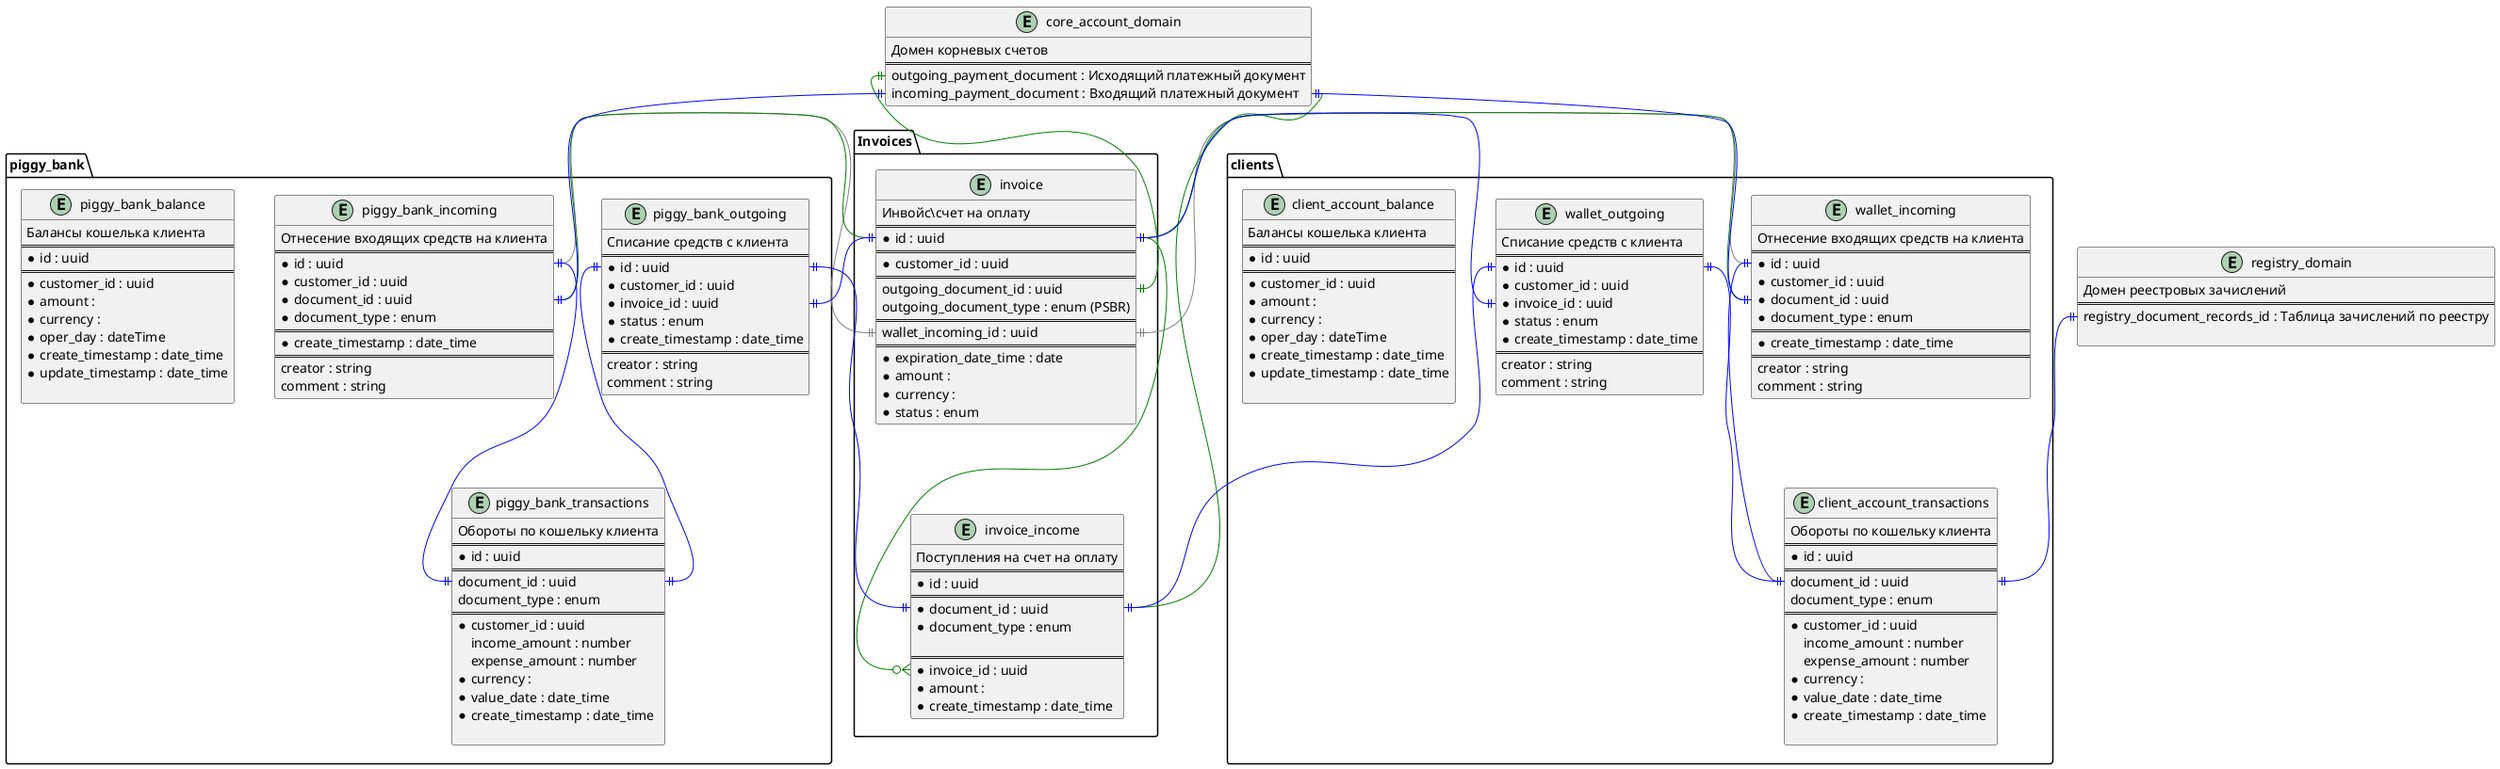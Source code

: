 @startuml
namespace clients {

entity wallet_incoming {
Отнесение входящих средств на клиента
==
* id : uuid
* customer_id : uuid
* document_id : uuid
* document_type : enum
==
* create_timestamp : date_time
==
  creator : string
  comment : string
}

entity wallet_outgoing {
Списание средств с клиента
==
* id : uuid
* customer_id : uuid
* invoice_id : uuid
* status : enum
* create_timestamp : date_time
==
  creator : string
  comment : string
}

entity client_account_transactions {
Обороты по кошельку клиента
==
* id : uuid
==
  document_id : uuid
  document_type : enum
==
* customer_id : uuid
  income_amount : number
  expense_amount : number
* currency :
* value_date : date_time
* create_timestamp : date_time

}

entity client_account_balance {
Балансы кошелька клиента
==
* id : uuid
==
* customer_id : uuid
* amount :
* currency :
* oper_day : dateTime
* create_timestamp : date_time
* update_timestamp : date_time

}

}

namespace piggy_bank {

entity piggy_bank_incoming {
Отнесение входящих средств на клиента
==
* id : uuid
* customer_id : uuid
* document_id : uuid
* document_type : enum
==
* create_timestamp : date_time
==
  creator : string
  comment : string
}

entity piggy_bank_outgoing {
Списание средств с клиента
==
* id : uuid
* customer_id : uuid
* invoice_id : uuid
* status : enum
* create_timestamp : date_time
==
  creator : string
  comment : string
}

entity piggy_bank_transactions {
Обороты по кошельку клиента
==
* id : uuid
==
  document_id : uuid
  document_type : enum
==
* customer_id : uuid
  income_amount : number
  expense_amount : number
* currency :
* value_date : date_time
* create_timestamp : date_time

}

entity piggy_bank_balance {
Балансы кошелька клиента
==
* id : uuid
==
* customer_id : uuid
* amount :
* currency :
* oper_day : dateTime
* create_timestamp : date_time
* update_timestamp : date_time

}
}



entity core_account_domain{
Домен корневых счетов
==
outgoing_payment_document : Исходящий платежный документ
incoming_payment_document : Входящий платежный документ
}

entity registry_domain{
Домен реестровых зачислений
==
registry_document_records_id : Таблица зачислений по реестру

}


namespace Invoices {

entity invoice {
Инвойс\счет на оплату
==
* id : uuid
==
* customer_id : uuid
==
  outgoing_document_id : uuid
  outgoing_document_type : enum (PSBR)
==
  wallet_incoming_id : uuid
==
* expiration_date_time : date
* amount :
* currency :
* status : enum
}

entity invoice_income {
Поступления на счет на оплату
==
* id : uuid
==
* document_id : uuid
* document_type : enum

==
* invoice_id : uuid
* amount :
* create_timestamp : date_time
}

}





invoice::wallet_incoming_id ||--|| wallet_incoming::id #gray
invoice::id ||--|| wallet_incoming::document_id #green
invoice::id ||--o{ invoice_income::invoice_id #green

core_account_domain::incoming_payment_document ||--|| invoice_income::document_id #green
core_account_domain::outgoing_payment_document ||--|| invoice::outgoing_document_id #green



core_account_domain::incoming_payment_document ||--|| wallet_incoming::document_id #blue

wallet_outgoing::id ||--|| client_account_transactions::document_id #blue
wallet_incoming::id ||--|| client_account_transactions::document_id #blue
registry_domain::registry_document_records_id ||--|| client_account_transactions::document_id #blue
wallet_outgoing::id ||--|| invoice_income::document_id #blue
wallet_outgoing::invoice_id ||--|| invoice::id #blue


invoice::wallet_incoming_id ||--|| piggy_bank_incoming::id #gray
invoice::id ||--|| piggy_bank_incoming::document_id #green


core_account_domain::incoming_payment_document ||--|| piggy_bank_incoming::document_id #blue

piggy_bank_outgoing::id ||--|| piggy_bank_transactions::document_id #blue
piggy_bank_incoming::id ||--|| piggy_bank_transactions::document_id #blue

piggy_bank_outgoing::id ||--|| invoice_income::document_id #blue
piggy_bank_outgoing::invoice_id ||--|| invoice::id #blue

@enduml